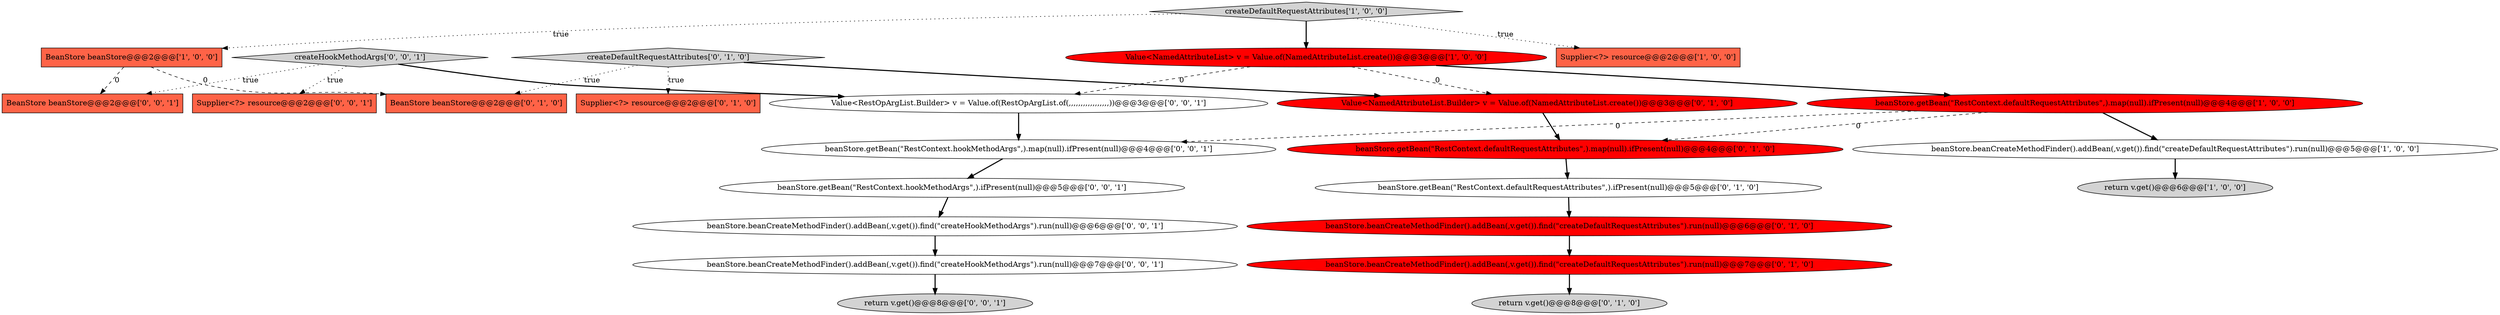 digraph {
12 [style = filled, label = "createDefaultRequestAttributes['0', '1', '0']", fillcolor = lightgray, shape = diamond image = "AAA0AAABBB2BBB"];
1 [style = filled, label = "createDefaultRequestAttributes['1', '0', '0']", fillcolor = lightgray, shape = diamond image = "AAA0AAABBB1BBB"];
14 [style = filled, label = "BeanStore beanStore@@@2@@@['0', '1', '0']", fillcolor = tomato, shape = box image = "AAA1AAABBB2BBB"];
4 [style = filled, label = "return v.get()@@@6@@@['1', '0', '0']", fillcolor = lightgray, shape = ellipse image = "AAA0AAABBB1BBB"];
17 [style = filled, label = "return v.get()@@@8@@@['0', '0', '1']", fillcolor = lightgray, shape = ellipse image = "AAA0AAABBB3BBB"];
15 [style = filled, label = "beanStore.beanCreateMethodFinder().addBean(,v.get()).find(\"createDefaultRequestAttributes\").run(null)@@@7@@@['0', '1', '0']", fillcolor = red, shape = ellipse image = "AAA1AAABBB2BBB"];
10 [style = filled, label = "Value<NamedAttributeList.Builder> v = Value.of(NamedAttributeList.create())@@@3@@@['0', '1', '0']", fillcolor = red, shape = ellipse image = "AAA1AAABBB2BBB"];
21 [style = filled, label = "beanStore.getBean(\"RestContext.hookMethodArgs\",).ifPresent(null)@@@5@@@['0', '0', '1']", fillcolor = white, shape = ellipse image = "AAA0AAABBB3BBB"];
24 [style = filled, label = "Value<RestOpArgList.Builder> v = Value.of(RestOpArgList.of(,,,,,,,,,,,,,,,,,))@@@3@@@['0', '0', '1']", fillcolor = white, shape = ellipse image = "AAA0AAABBB3BBB"];
0 [style = filled, label = "Value<NamedAttributeList> v = Value.of(NamedAttributeList.create())@@@3@@@['1', '0', '0']", fillcolor = red, shape = ellipse image = "AAA1AAABBB1BBB"];
22 [style = filled, label = "beanStore.beanCreateMethodFinder().addBean(,v.get()).find(\"createHookMethodArgs\").run(null)@@@6@@@['0', '0', '1']", fillcolor = white, shape = ellipse image = "AAA0AAABBB3BBB"];
6 [style = filled, label = "beanStore.getBean(\"RestContext.defaultRequestAttributes\",).map(null).ifPresent(null)@@@4@@@['1', '0', '0']", fillcolor = red, shape = ellipse image = "AAA1AAABBB1BBB"];
8 [style = filled, label = "beanStore.getBean(\"RestContext.defaultRequestAttributes\",).ifPresent(null)@@@5@@@['0', '1', '0']", fillcolor = white, shape = ellipse image = "AAA0AAABBB2BBB"];
20 [style = filled, label = "beanStore.getBean(\"RestContext.hookMethodArgs\",).map(null).ifPresent(null)@@@4@@@['0', '0', '1']", fillcolor = white, shape = ellipse image = "AAA0AAABBB3BBB"];
9 [style = filled, label = "beanStore.getBean(\"RestContext.defaultRequestAttributes\",).map(null).ifPresent(null)@@@4@@@['0', '1', '0']", fillcolor = red, shape = ellipse image = "AAA1AAABBB2BBB"];
13 [style = filled, label = "beanStore.beanCreateMethodFinder().addBean(,v.get()).find(\"createDefaultRequestAttributes\").run(null)@@@6@@@['0', '1', '0']", fillcolor = red, shape = ellipse image = "AAA1AAABBB2BBB"];
18 [style = filled, label = "BeanStore beanStore@@@2@@@['0', '0', '1']", fillcolor = tomato, shape = box image = "AAA0AAABBB3BBB"];
19 [style = filled, label = "createHookMethodArgs['0', '0', '1']", fillcolor = lightgray, shape = diamond image = "AAA0AAABBB3BBB"];
7 [style = filled, label = "Supplier<?> resource@@@2@@@['0', '1', '0']", fillcolor = tomato, shape = box image = "AAA0AAABBB2BBB"];
16 [style = filled, label = "Supplier<?> resource@@@2@@@['0', '0', '1']", fillcolor = tomato, shape = box image = "AAA0AAABBB3BBB"];
3 [style = filled, label = "beanStore.beanCreateMethodFinder().addBean(,v.get()).find(\"createDefaultRequestAttributes\").run(null)@@@5@@@['1', '0', '0']", fillcolor = white, shape = ellipse image = "AAA0AAABBB1BBB"];
5 [style = filled, label = "BeanStore beanStore@@@2@@@['1', '0', '0']", fillcolor = tomato, shape = box image = "AAA1AAABBB1BBB"];
11 [style = filled, label = "return v.get()@@@8@@@['0', '1', '0']", fillcolor = lightgray, shape = ellipse image = "AAA0AAABBB2BBB"];
23 [style = filled, label = "beanStore.beanCreateMethodFinder().addBean(,v.get()).find(\"createHookMethodArgs\").run(null)@@@7@@@['0', '0', '1']", fillcolor = white, shape = ellipse image = "AAA0AAABBB3BBB"];
2 [style = filled, label = "Supplier<?> resource@@@2@@@['1', '0', '0']", fillcolor = tomato, shape = box image = "AAA0AAABBB1BBB"];
6->3 [style = bold, label=""];
5->14 [style = dashed, label="0"];
0->6 [style = bold, label=""];
6->20 [style = dashed, label="0"];
6->9 [style = dashed, label="0"];
19->18 [style = dotted, label="true"];
1->0 [style = bold, label=""];
5->18 [style = dashed, label="0"];
9->8 [style = bold, label=""];
3->4 [style = bold, label=""];
22->23 [style = bold, label=""];
0->10 [style = dashed, label="0"];
19->24 [style = bold, label=""];
20->21 [style = bold, label=""];
24->20 [style = bold, label=""];
12->14 [style = dotted, label="true"];
12->10 [style = bold, label=""];
15->11 [style = bold, label=""];
21->22 [style = bold, label=""];
19->16 [style = dotted, label="true"];
0->24 [style = dashed, label="0"];
23->17 [style = bold, label=""];
10->9 [style = bold, label=""];
13->15 [style = bold, label=""];
1->2 [style = dotted, label="true"];
12->7 [style = dotted, label="true"];
1->5 [style = dotted, label="true"];
8->13 [style = bold, label=""];
}
